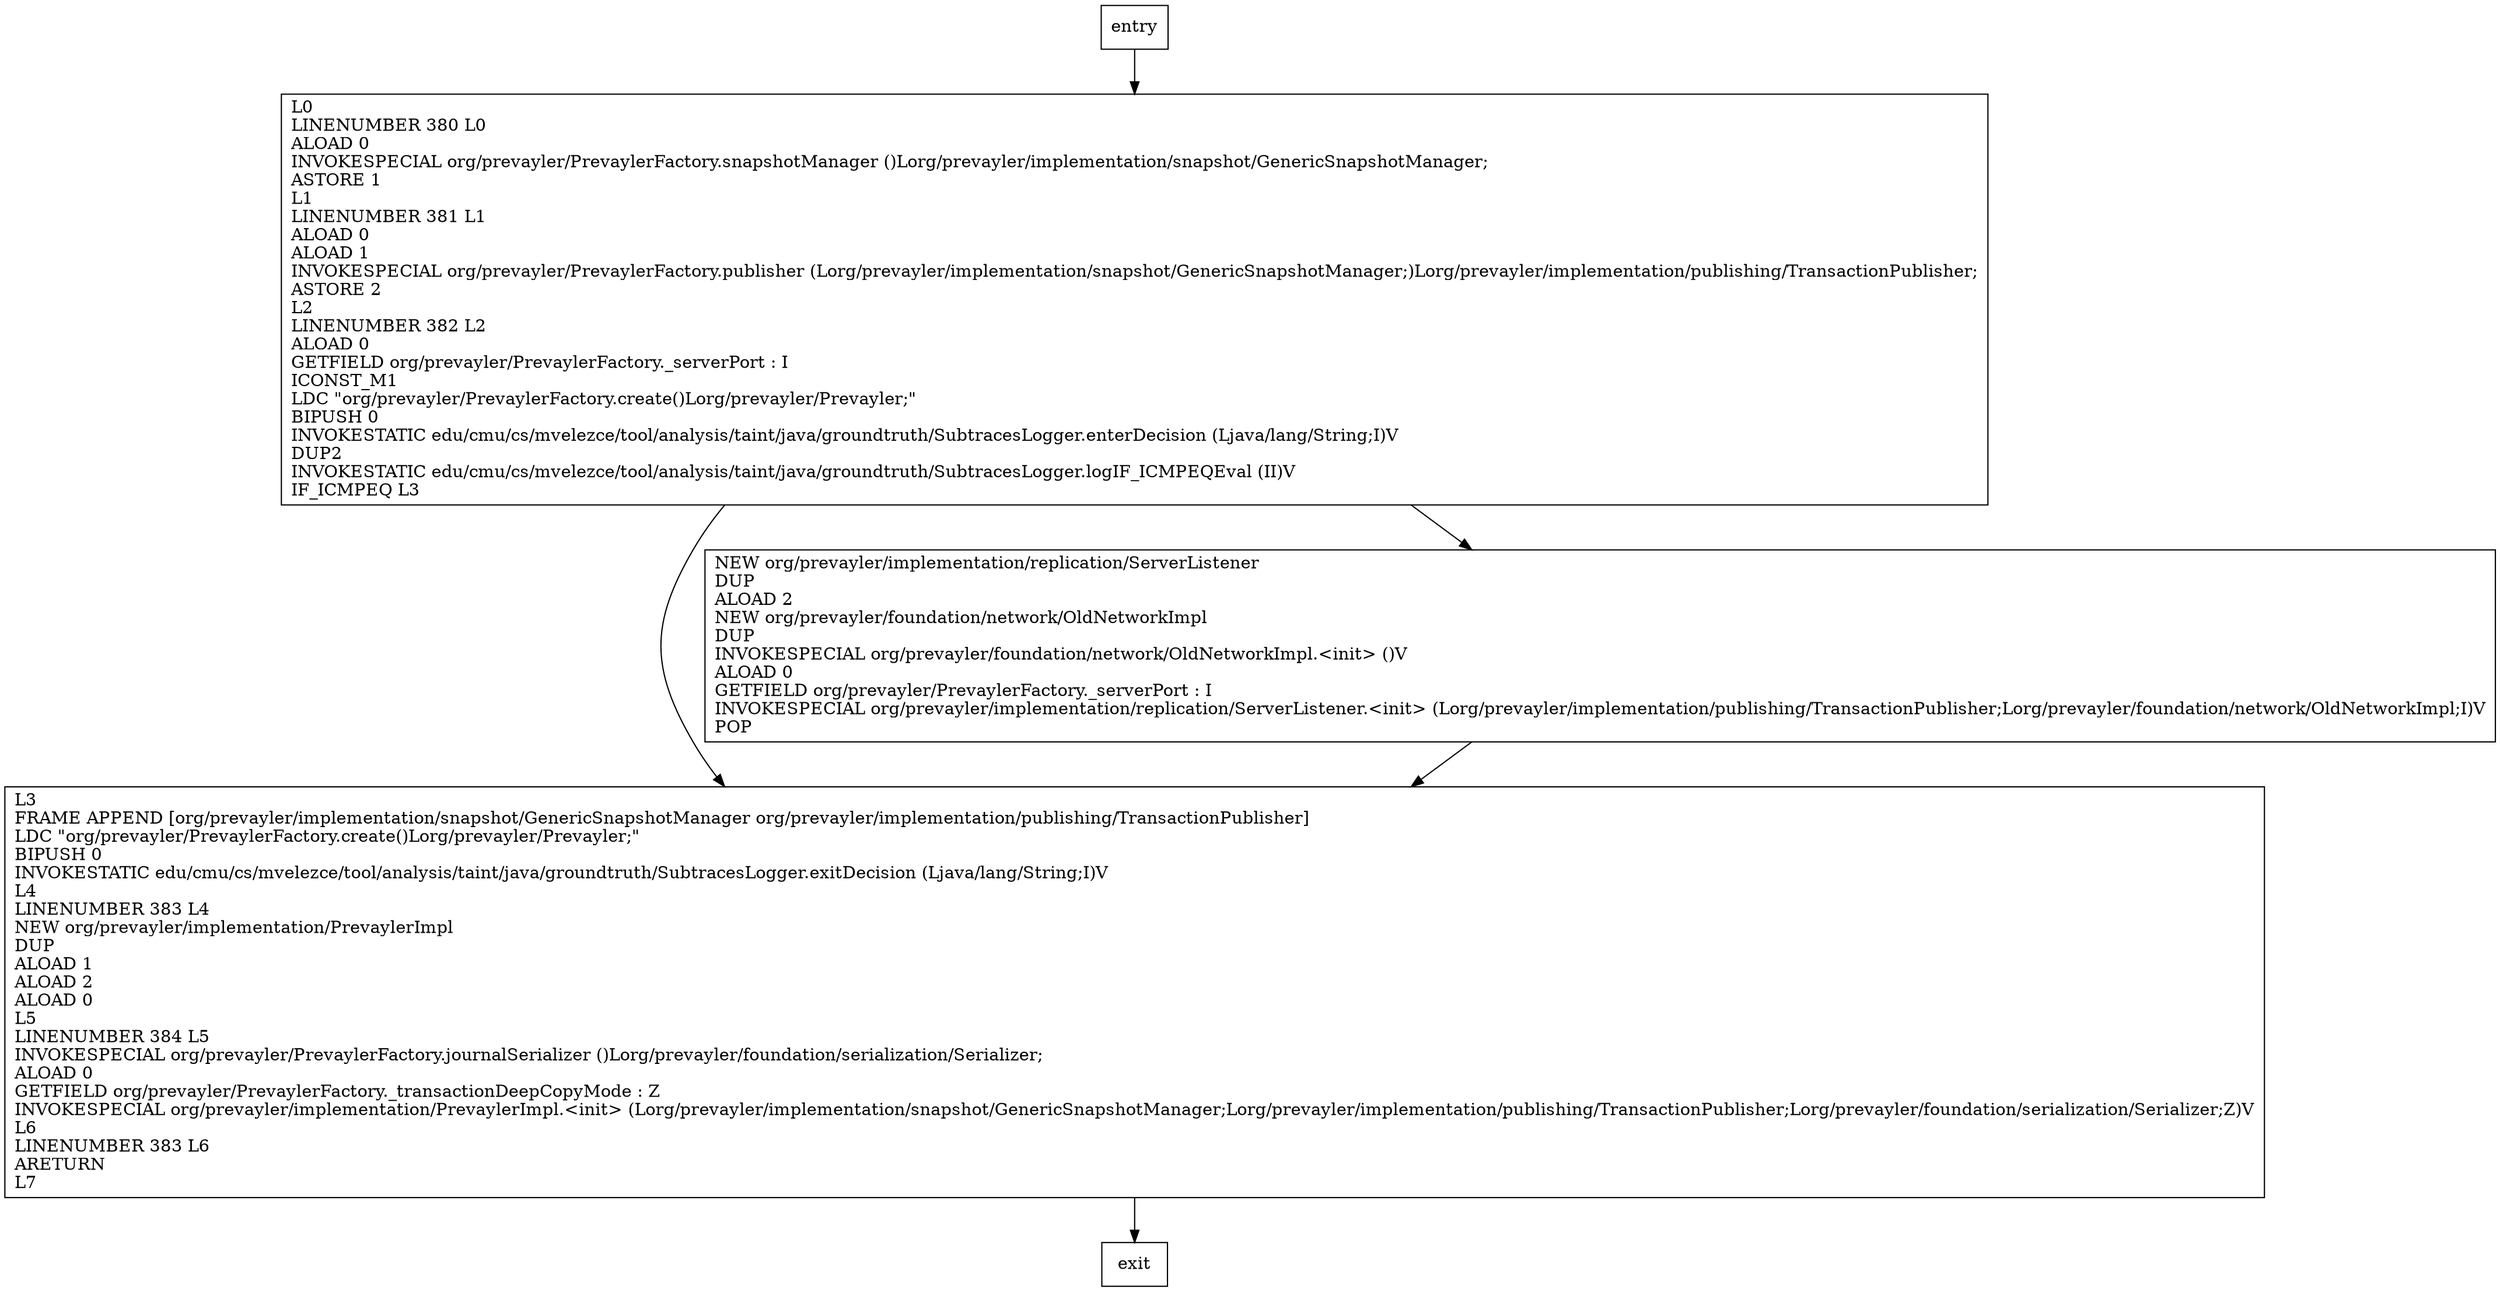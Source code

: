 digraph create {
node [shape=record];
1570256460 [label="L3\lFRAME APPEND [org/prevayler/implementation/snapshot/GenericSnapshotManager org/prevayler/implementation/publishing/TransactionPublisher]\lLDC \"org/prevayler/PrevaylerFactory.create()Lorg/prevayler/Prevayler;\"\lBIPUSH 0\lINVOKESTATIC edu/cmu/cs/mvelezce/tool/analysis/taint/java/groundtruth/SubtracesLogger.exitDecision (Ljava/lang/String;I)V\lL4\lLINENUMBER 383 L4\lNEW org/prevayler/implementation/PrevaylerImpl\lDUP\lALOAD 1\lALOAD 2\lALOAD 0\lL5\lLINENUMBER 384 L5\lINVOKESPECIAL org/prevayler/PrevaylerFactory.journalSerializer ()Lorg/prevayler/foundation/serialization/Serializer;\lALOAD 0\lGETFIELD org/prevayler/PrevaylerFactory._transactionDeepCopyMode : Z\lINVOKESPECIAL org/prevayler/implementation/PrevaylerImpl.\<init\> (Lorg/prevayler/implementation/snapshot/GenericSnapshotManager;Lorg/prevayler/implementation/publishing/TransactionPublisher;Lorg/prevayler/foundation/serialization/Serializer;Z)V\lL6\lLINENUMBER 383 L6\lARETURN\lL7\l"];
216688561 [label="L0\lLINENUMBER 380 L0\lALOAD 0\lINVOKESPECIAL org/prevayler/PrevaylerFactory.snapshotManager ()Lorg/prevayler/implementation/snapshot/GenericSnapshotManager;\lASTORE 1\lL1\lLINENUMBER 381 L1\lALOAD 0\lALOAD 1\lINVOKESPECIAL org/prevayler/PrevaylerFactory.publisher (Lorg/prevayler/implementation/snapshot/GenericSnapshotManager;)Lorg/prevayler/implementation/publishing/TransactionPublisher;\lASTORE 2\lL2\lLINENUMBER 382 L2\lALOAD 0\lGETFIELD org/prevayler/PrevaylerFactory._serverPort : I\lICONST_M1\lLDC \"org/prevayler/PrevaylerFactory.create()Lorg/prevayler/Prevayler;\"\lBIPUSH 0\lINVOKESTATIC edu/cmu/cs/mvelezce/tool/analysis/taint/java/groundtruth/SubtracesLogger.enterDecision (Ljava/lang/String;I)V\lDUP2\lINVOKESTATIC edu/cmu/cs/mvelezce/tool/analysis/taint/java/groundtruth/SubtracesLogger.logIF_ICMPEQEval (II)V\lIF_ICMPEQ L3\l"];
600980888 [label="NEW org/prevayler/implementation/replication/ServerListener\lDUP\lALOAD 2\lNEW org/prevayler/foundation/network/OldNetworkImpl\lDUP\lINVOKESPECIAL org/prevayler/foundation/network/OldNetworkImpl.\<init\> ()V\lALOAD 0\lGETFIELD org/prevayler/PrevaylerFactory._serverPort : I\lINVOKESPECIAL org/prevayler/implementation/replication/ServerListener.\<init\> (Lorg/prevayler/implementation/publishing/TransactionPublisher;Lorg/prevayler/foundation/network/OldNetworkImpl;I)V\lPOP\l"];
entry;
exit;
entry -> 216688561;
1570256460 -> exit;
216688561 -> 1570256460;
216688561 -> 600980888;
600980888 -> 1570256460;
}
